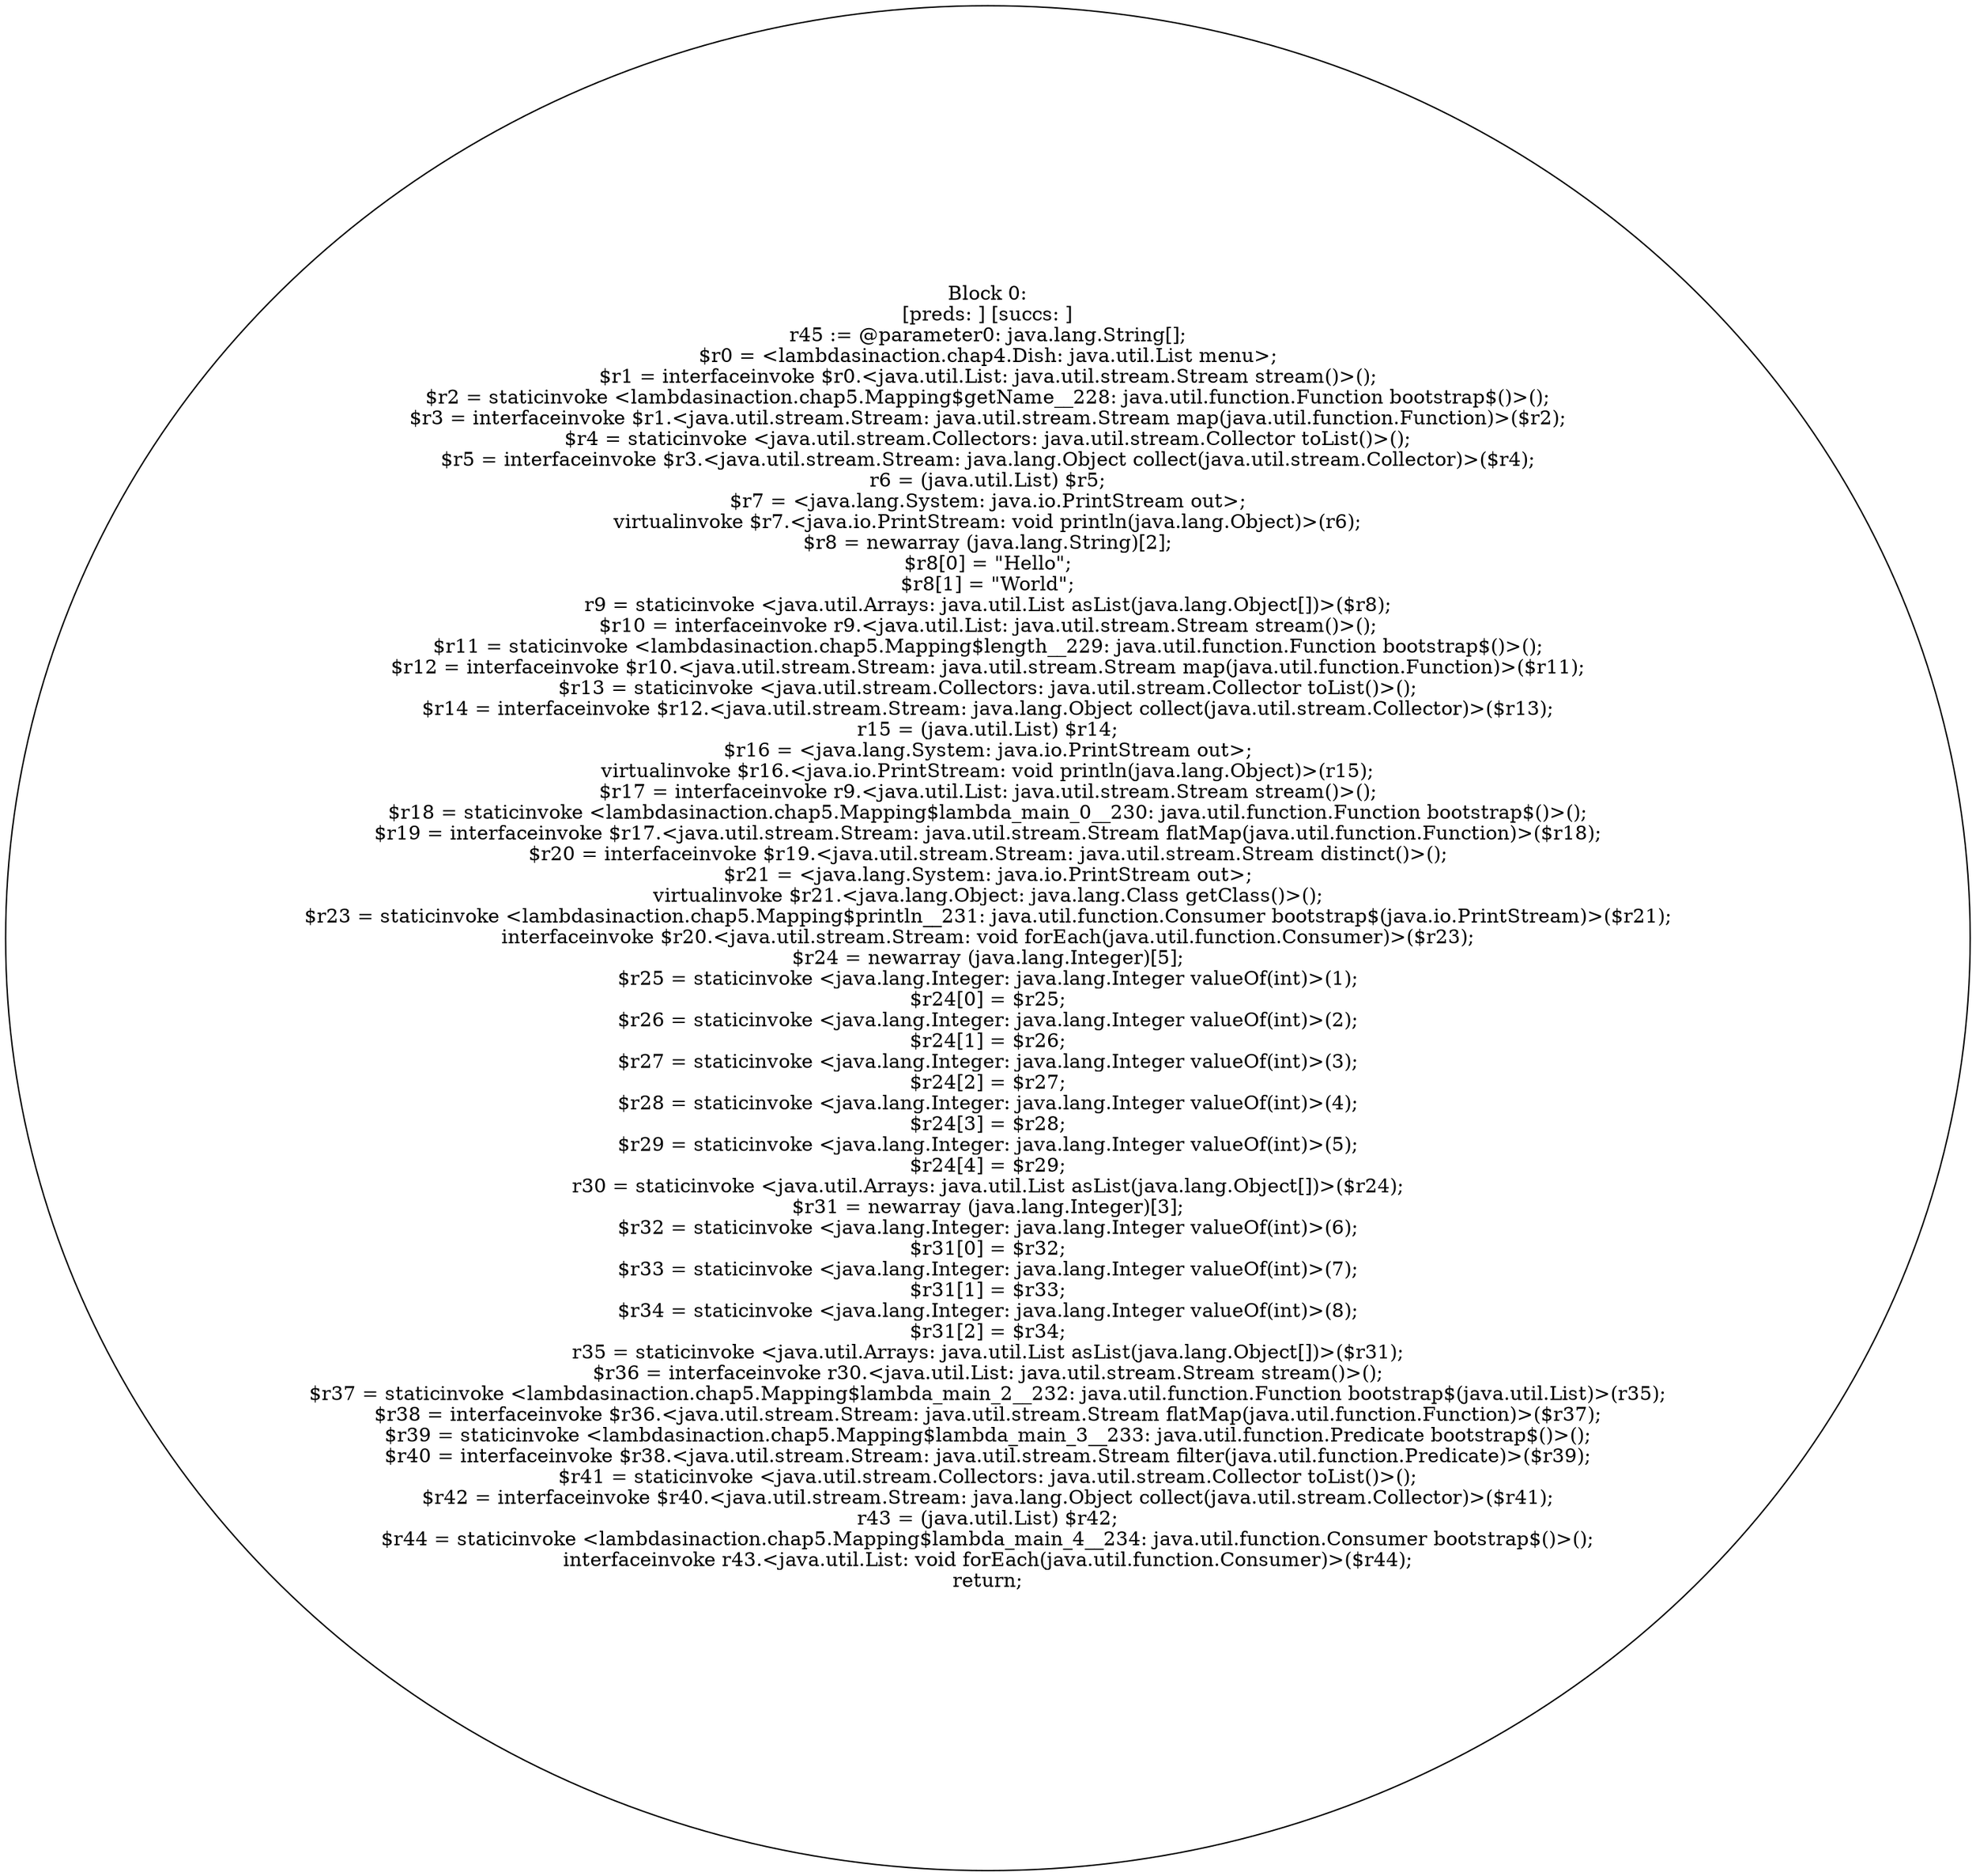 digraph "unitGraph" {
    "Block 0:
[preds: ] [succs: ]
r45 := @parameter0: java.lang.String[];
$r0 = <lambdasinaction.chap4.Dish: java.util.List menu>;
$r1 = interfaceinvoke $r0.<java.util.List: java.util.stream.Stream stream()>();
$r2 = staticinvoke <lambdasinaction.chap5.Mapping$getName__228: java.util.function.Function bootstrap$()>();
$r3 = interfaceinvoke $r1.<java.util.stream.Stream: java.util.stream.Stream map(java.util.function.Function)>($r2);
$r4 = staticinvoke <java.util.stream.Collectors: java.util.stream.Collector toList()>();
$r5 = interfaceinvoke $r3.<java.util.stream.Stream: java.lang.Object collect(java.util.stream.Collector)>($r4);
r6 = (java.util.List) $r5;
$r7 = <java.lang.System: java.io.PrintStream out>;
virtualinvoke $r7.<java.io.PrintStream: void println(java.lang.Object)>(r6);
$r8 = newarray (java.lang.String)[2];
$r8[0] = \"Hello\";
$r8[1] = \"World\";
r9 = staticinvoke <java.util.Arrays: java.util.List asList(java.lang.Object[])>($r8);
$r10 = interfaceinvoke r9.<java.util.List: java.util.stream.Stream stream()>();
$r11 = staticinvoke <lambdasinaction.chap5.Mapping$length__229: java.util.function.Function bootstrap$()>();
$r12 = interfaceinvoke $r10.<java.util.stream.Stream: java.util.stream.Stream map(java.util.function.Function)>($r11);
$r13 = staticinvoke <java.util.stream.Collectors: java.util.stream.Collector toList()>();
$r14 = interfaceinvoke $r12.<java.util.stream.Stream: java.lang.Object collect(java.util.stream.Collector)>($r13);
r15 = (java.util.List) $r14;
$r16 = <java.lang.System: java.io.PrintStream out>;
virtualinvoke $r16.<java.io.PrintStream: void println(java.lang.Object)>(r15);
$r17 = interfaceinvoke r9.<java.util.List: java.util.stream.Stream stream()>();
$r18 = staticinvoke <lambdasinaction.chap5.Mapping$lambda_main_0__230: java.util.function.Function bootstrap$()>();
$r19 = interfaceinvoke $r17.<java.util.stream.Stream: java.util.stream.Stream flatMap(java.util.function.Function)>($r18);
$r20 = interfaceinvoke $r19.<java.util.stream.Stream: java.util.stream.Stream distinct()>();
$r21 = <java.lang.System: java.io.PrintStream out>;
virtualinvoke $r21.<java.lang.Object: java.lang.Class getClass()>();
$r23 = staticinvoke <lambdasinaction.chap5.Mapping$println__231: java.util.function.Consumer bootstrap$(java.io.PrintStream)>($r21);
interfaceinvoke $r20.<java.util.stream.Stream: void forEach(java.util.function.Consumer)>($r23);
$r24 = newarray (java.lang.Integer)[5];
$r25 = staticinvoke <java.lang.Integer: java.lang.Integer valueOf(int)>(1);
$r24[0] = $r25;
$r26 = staticinvoke <java.lang.Integer: java.lang.Integer valueOf(int)>(2);
$r24[1] = $r26;
$r27 = staticinvoke <java.lang.Integer: java.lang.Integer valueOf(int)>(3);
$r24[2] = $r27;
$r28 = staticinvoke <java.lang.Integer: java.lang.Integer valueOf(int)>(4);
$r24[3] = $r28;
$r29 = staticinvoke <java.lang.Integer: java.lang.Integer valueOf(int)>(5);
$r24[4] = $r29;
r30 = staticinvoke <java.util.Arrays: java.util.List asList(java.lang.Object[])>($r24);
$r31 = newarray (java.lang.Integer)[3];
$r32 = staticinvoke <java.lang.Integer: java.lang.Integer valueOf(int)>(6);
$r31[0] = $r32;
$r33 = staticinvoke <java.lang.Integer: java.lang.Integer valueOf(int)>(7);
$r31[1] = $r33;
$r34 = staticinvoke <java.lang.Integer: java.lang.Integer valueOf(int)>(8);
$r31[2] = $r34;
r35 = staticinvoke <java.util.Arrays: java.util.List asList(java.lang.Object[])>($r31);
$r36 = interfaceinvoke r30.<java.util.List: java.util.stream.Stream stream()>();
$r37 = staticinvoke <lambdasinaction.chap5.Mapping$lambda_main_2__232: java.util.function.Function bootstrap$(java.util.List)>(r35);
$r38 = interfaceinvoke $r36.<java.util.stream.Stream: java.util.stream.Stream flatMap(java.util.function.Function)>($r37);
$r39 = staticinvoke <lambdasinaction.chap5.Mapping$lambda_main_3__233: java.util.function.Predicate bootstrap$()>();
$r40 = interfaceinvoke $r38.<java.util.stream.Stream: java.util.stream.Stream filter(java.util.function.Predicate)>($r39);
$r41 = staticinvoke <java.util.stream.Collectors: java.util.stream.Collector toList()>();
$r42 = interfaceinvoke $r40.<java.util.stream.Stream: java.lang.Object collect(java.util.stream.Collector)>($r41);
r43 = (java.util.List) $r42;
$r44 = staticinvoke <lambdasinaction.chap5.Mapping$lambda_main_4__234: java.util.function.Consumer bootstrap$()>();
interfaceinvoke r43.<java.util.List: void forEach(java.util.function.Consumer)>($r44);
return;
"
}
